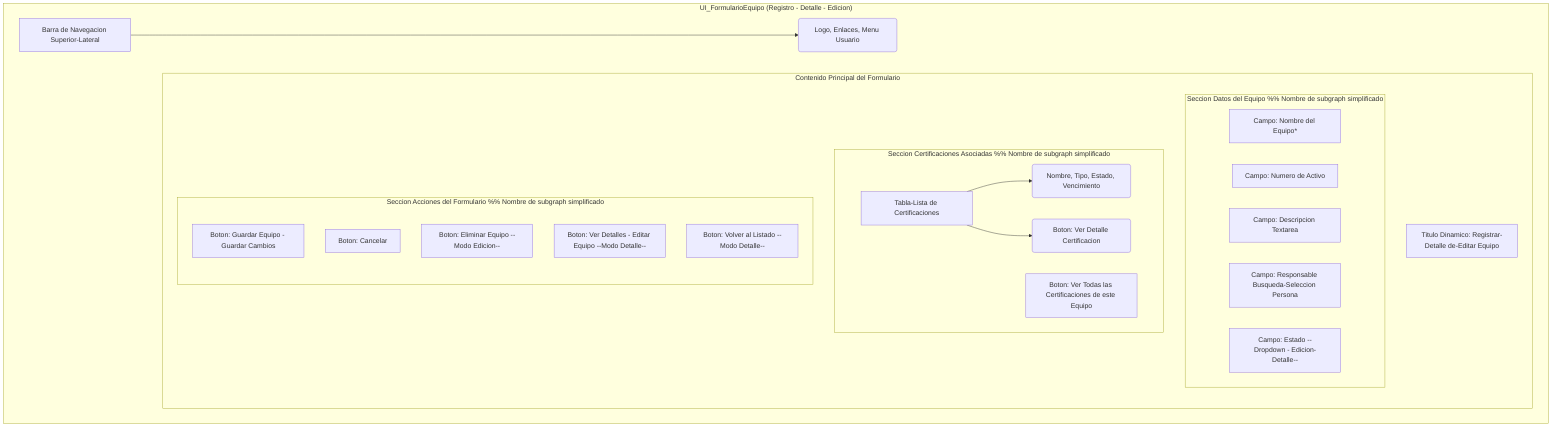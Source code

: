 graph TD
    subgraph "UI_FormularioEquipo (Registro - Detalle - Edicion)"
        A[Barra de Navegacion Superior-Lateral] --> B(Logo, Enlaces, Menu Usuario)

        subgraph "Contenido Principal del Formulario"
            C[Titulo Dinamico: Registrar-Detalle de-Editar Equipo]

            subgraph "Seccion Datos del Equipo" %% Nombre de subgraph simplificado
                C1[Campo: Nombre del Equipo*]
                C2[Campo: Numero de Activo]
                C3[Campo: Descripcion Textarea]
                C4[Campo: Responsable Busqueda-Seleccion Persona]
                C5[Campo: Estado --Dropdown - Edicion-Detalle--]
            end

            subgraph "Seccion Certificaciones Asociadas" %% Nombre de subgraph simplificado
                %% Nota: Esta seccion visible solo en Modo Detalle-Edicion
                D1[Tabla-Lista de Certificaciones] --> D1a(Nombre, Tipo, Estado, Vencimiento)
                D1 --> D1b(Boton: Ver Detalle Certificacion)
                D2[Boton: Ver Todas las Certificaciones de este Equipo]
            end

            subgraph "Seccion Acciones del Formulario" %% Nombre de subgraph simplificado
                F1[Boton: Guardar Equipo - Guardar Cambios]
                F2[Boton: Cancelar]
                F3[Boton: Eliminar Equipo --Modo Edicion--]
                F4[Boton: Ver Detalles - Editar Equipo --Modo Detalle--]
                F5[Boton: Volver al Listado --Modo Detalle--]
            end
        end
    end